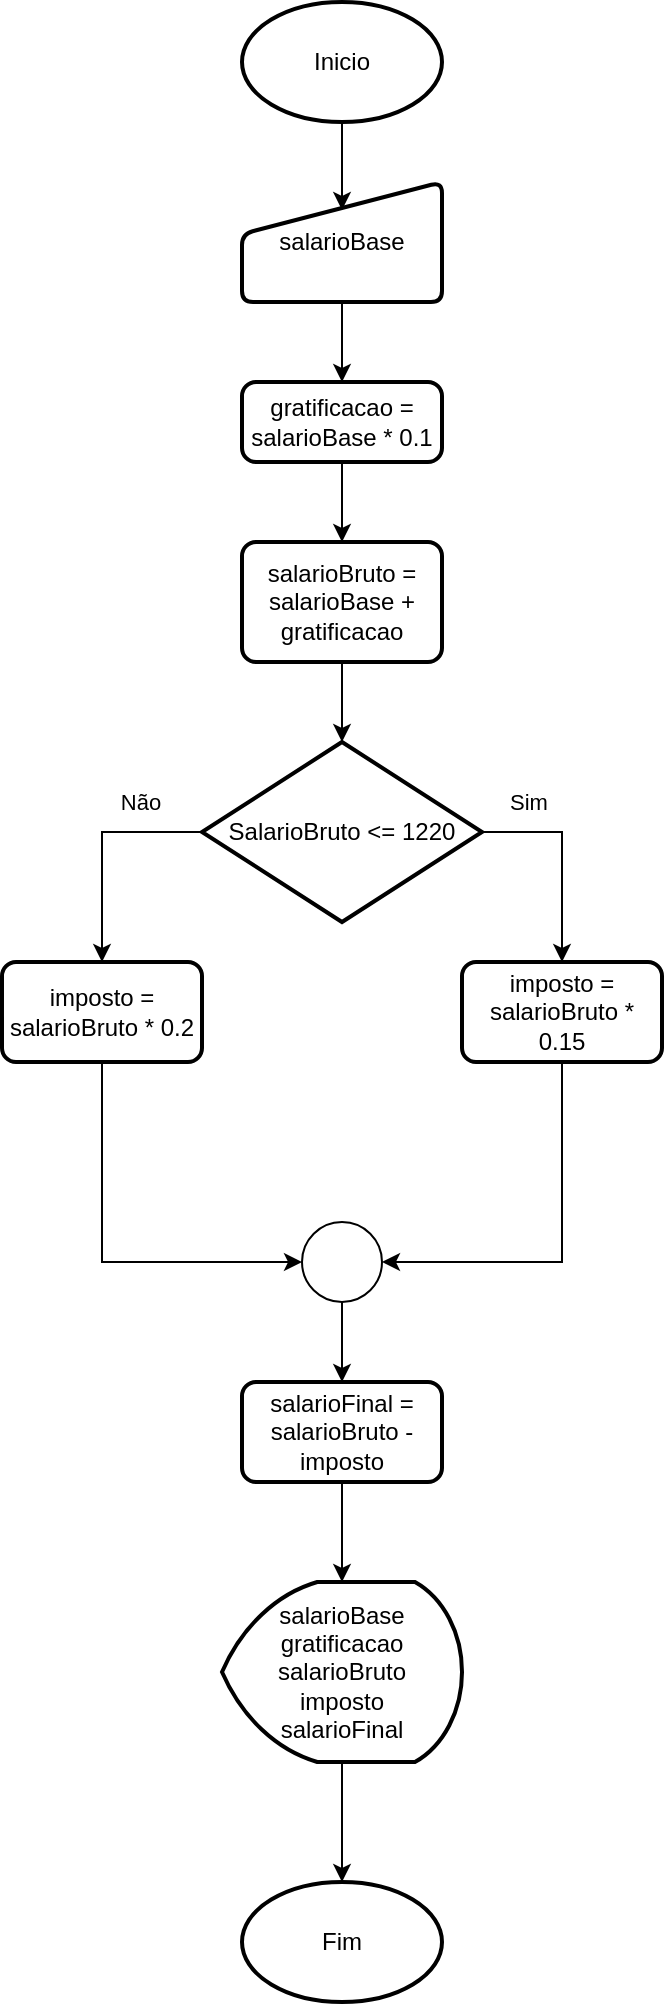<mxfile version="25.0.3">
  <diagram name="Página-1" id="Ah8NjZ5Xg5xbvG-C6Z_T">
    <mxGraphModel dx="1391" dy="731" grid="1" gridSize="10" guides="1" tooltips="1" connect="1" arrows="1" fold="1" page="1" pageScale="1" pageWidth="827" pageHeight="1169" math="0" shadow="0">
      <root>
        <mxCell id="0" />
        <mxCell id="1" parent="0" />
        <mxCell id="hnj8AC3YeiDMYb95IlZ8-1" value="Inicio" style="strokeWidth=2;html=1;shape=mxgraph.flowchart.start_1;whiteSpace=wrap;" vertex="1" parent="1">
          <mxGeometry x="350" y="50" width="100" height="60" as="geometry" />
        </mxCell>
        <mxCell id="hnj8AC3YeiDMYb95IlZ8-95" style="edgeStyle=orthogonalEdgeStyle;rounded=0;orthogonalLoop=1;jettySize=auto;html=1;exitX=0.5;exitY=1;exitDx=0;exitDy=0;entryX=0.5;entryY=0;entryDx=0;entryDy=0;" edge="1" parent="1" source="hnj8AC3YeiDMYb95IlZ8-2" target="hnj8AC3YeiDMYb95IlZ8-94">
          <mxGeometry relative="1" as="geometry" />
        </mxCell>
        <mxCell id="hnj8AC3YeiDMYb95IlZ8-2" value="salarioBase" style="html=1;strokeWidth=2;shape=manualInput;whiteSpace=wrap;rounded=1;size=26;arcSize=11;" vertex="1" parent="1">
          <mxGeometry x="350" y="140" width="100" height="60" as="geometry" />
        </mxCell>
        <mxCell id="hnj8AC3YeiDMYb95IlZ8-5" style="edgeStyle=orthogonalEdgeStyle;rounded=0;orthogonalLoop=1;jettySize=auto;html=1;exitX=0.5;exitY=1;exitDx=0;exitDy=0;exitPerimeter=0;entryX=0.5;entryY=0.233;entryDx=0;entryDy=0;entryPerimeter=0;" edge="1" parent="1" source="hnj8AC3YeiDMYb95IlZ8-1" target="hnj8AC3YeiDMYb95IlZ8-2">
          <mxGeometry relative="1" as="geometry" />
        </mxCell>
        <mxCell id="hnj8AC3YeiDMYb95IlZ8-81" style="edgeStyle=orthogonalEdgeStyle;rounded=0;orthogonalLoop=1;jettySize=auto;html=1;exitX=1;exitY=0.5;exitDx=0;exitDy=0;exitPerimeter=0;entryX=0.5;entryY=0;entryDx=0;entryDy=0;" edge="1" parent="1" source="hnj8AC3YeiDMYb95IlZ8-78" target="hnj8AC3YeiDMYb95IlZ8-80">
          <mxGeometry relative="1" as="geometry" />
        </mxCell>
        <mxCell id="hnj8AC3YeiDMYb95IlZ8-82" value="Sim" style="edgeLabel;html=1;align=center;verticalAlign=middle;resizable=0;points=[];" vertex="1" connectable="0" parent="hnj8AC3YeiDMYb95IlZ8-81">
          <mxGeometry x="-0.296" y="-5" relative="1" as="geometry">
            <mxPoint x="-14" y="-20" as="offset" />
          </mxGeometry>
        </mxCell>
        <mxCell id="hnj8AC3YeiDMYb95IlZ8-84" style="edgeStyle=orthogonalEdgeStyle;rounded=0;orthogonalLoop=1;jettySize=auto;html=1;exitX=0;exitY=0.5;exitDx=0;exitDy=0;exitPerimeter=0;entryX=0.5;entryY=0;entryDx=0;entryDy=0;" edge="1" parent="1" source="hnj8AC3YeiDMYb95IlZ8-78" target="hnj8AC3YeiDMYb95IlZ8-83">
          <mxGeometry relative="1" as="geometry" />
        </mxCell>
        <mxCell id="hnj8AC3YeiDMYb95IlZ8-85" value="Não" style="edgeLabel;html=1;align=center;verticalAlign=middle;resizable=0;points=[];" vertex="1" connectable="0" parent="hnj8AC3YeiDMYb95IlZ8-84">
          <mxGeometry x="-0.452" y="1" relative="1" as="geometry">
            <mxPoint y="-16" as="offset" />
          </mxGeometry>
        </mxCell>
        <mxCell id="hnj8AC3YeiDMYb95IlZ8-78" value="SalarioBruto &amp;lt;= 1220" style="strokeWidth=2;html=1;shape=mxgraph.flowchart.decision;whiteSpace=wrap;" vertex="1" parent="1">
          <mxGeometry x="330" y="420" width="140" height="90" as="geometry" />
        </mxCell>
        <mxCell id="hnj8AC3YeiDMYb95IlZ8-80" value="imposto = salarioBruto * 0.15" style="rounded=1;whiteSpace=wrap;html=1;absoluteArcSize=1;arcSize=14;strokeWidth=2;" vertex="1" parent="1">
          <mxGeometry x="460" y="530" width="100" height="50" as="geometry" />
        </mxCell>
        <mxCell id="hnj8AC3YeiDMYb95IlZ8-83" value="imposto = salarioBruto * 0.2" style="rounded=1;whiteSpace=wrap;html=1;absoluteArcSize=1;arcSize=14;strokeWidth=2;" vertex="1" parent="1">
          <mxGeometry x="230" y="530" width="100" height="50" as="geometry" />
        </mxCell>
        <mxCell id="hnj8AC3YeiDMYb95IlZ8-100" style="edgeStyle=orthogonalEdgeStyle;rounded=0;orthogonalLoop=1;jettySize=auto;html=1;exitX=0.5;exitY=1;exitDx=0;exitDy=0;exitPerimeter=0;entryX=0.5;entryY=0;entryDx=0;entryDy=0;" edge="1" parent="1" source="hnj8AC3YeiDMYb95IlZ8-86" target="hnj8AC3YeiDMYb95IlZ8-99">
          <mxGeometry relative="1" as="geometry" />
        </mxCell>
        <mxCell id="hnj8AC3YeiDMYb95IlZ8-86" value="" style="verticalLabelPosition=bottom;verticalAlign=top;html=1;shape=mxgraph.flowchart.on-page_reference;" vertex="1" parent="1">
          <mxGeometry x="380" y="660" width="40" height="40" as="geometry" />
        </mxCell>
        <mxCell id="hnj8AC3YeiDMYb95IlZ8-87" style="edgeStyle=orthogonalEdgeStyle;rounded=0;orthogonalLoop=1;jettySize=auto;html=1;exitX=0.5;exitY=1;exitDx=0;exitDy=0;entryX=0;entryY=0.5;entryDx=0;entryDy=0;entryPerimeter=0;" edge="1" parent="1" source="hnj8AC3YeiDMYb95IlZ8-83" target="hnj8AC3YeiDMYb95IlZ8-86">
          <mxGeometry relative="1" as="geometry" />
        </mxCell>
        <mxCell id="hnj8AC3YeiDMYb95IlZ8-88" style="edgeStyle=orthogonalEdgeStyle;rounded=0;orthogonalLoop=1;jettySize=auto;html=1;exitX=0.5;exitY=1;exitDx=0;exitDy=0;entryX=1;entryY=0.5;entryDx=0;entryDy=0;entryPerimeter=0;" edge="1" parent="1" source="hnj8AC3YeiDMYb95IlZ8-80" target="hnj8AC3YeiDMYb95IlZ8-86">
          <mxGeometry relative="1" as="geometry" />
        </mxCell>
        <mxCell id="hnj8AC3YeiDMYb95IlZ8-89" value="salarioBase&lt;div&gt;gratificacao&lt;/div&gt;&lt;div&gt;salarioBruto&lt;/div&gt;&lt;div&gt;imposto&lt;/div&gt;&lt;div&gt;salarioFinal&lt;/div&gt;" style="strokeWidth=2;html=1;shape=mxgraph.flowchart.display;whiteSpace=wrap;" vertex="1" parent="1">
          <mxGeometry x="340" y="840" width="120" height="90" as="geometry" />
        </mxCell>
        <mxCell id="hnj8AC3YeiDMYb95IlZ8-92" value="Fim" style="strokeWidth=2;html=1;shape=mxgraph.flowchart.start_1;whiteSpace=wrap;" vertex="1" parent="1">
          <mxGeometry x="350" y="990" width="100" height="60" as="geometry" />
        </mxCell>
        <mxCell id="hnj8AC3YeiDMYb95IlZ8-93" style="edgeStyle=orthogonalEdgeStyle;rounded=0;orthogonalLoop=1;jettySize=auto;html=1;exitX=0.5;exitY=1;exitDx=0;exitDy=0;exitPerimeter=0;entryX=0.5;entryY=0;entryDx=0;entryDy=0;entryPerimeter=0;" edge="1" parent="1" source="hnj8AC3YeiDMYb95IlZ8-89" target="hnj8AC3YeiDMYb95IlZ8-92">
          <mxGeometry relative="1" as="geometry" />
        </mxCell>
        <mxCell id="hnj8AC3YeiDMYb95IlZ8-97" style="edgeStyle=orthogonalEdgeStyle;rounded=0;orthogonalLoop=1;jettySize=auto;html=1;exitX=0.5;exitY=1;exitDx=0;exitDy=0;entryX=0.5;entryY=0;entryDx=0;entryDy=0;" edge="1" parent="1" source="hnj8AC3YeiDMYb95IlZ8-94" target="hnj8AC3YeiDMYb95IlZ8-96">
          <mxGeometry relative="1" as="geometry" />
        </mxCell>
        <mxCell id="hnj8AC3YeiDMYb95IlZ8-94" value="gratificacao = salarioBase * 0.1" style="rounded=1;whiteSpace=wrap;html=1;absoluteArcSize=1;arcSize=14;strokeWidth=2;" vertex="1" parent="1">
          <mxGeometry x="350" y="240" width="100" height="40" as="geometry" />
        </mxCell>
        <mxCell id="hnj8AC3YeiDMYb95IlZ8-96" value="salarioBruto = salarioBase + gratificacao" style="rounded=1;whiteSpace=wrap;html=1;absoluteArcSize=1;arcSize=14;strokeWidth=2;" vertex="1" parent="1">
          <mxGeometry x="350" y="320" width="100" height="60" as="geometry" />
        </mxCell>
        <mxCell id="hnj8AC3YeiDMYb95IlZ8-98" style="edgeStyle=orthogonalEdgeStyle;rounded=0;orthogonalLoop=1;jettySize=auto;html=1;exitX=0.5;exitY=1;exitDx=0;exitDy=0;entryX=0.5;entryY=0;entryDx=0;entryDy=0;entryPerimeter=0;" edge="1" parent="1" source="hnj8AC3YeiDMYb95IlZ8-96" target="hnj8AC3YeiDMYb95IlZ8-78">
          <mxGeometry relative="1" as="geometry" />
        </mxCell>
        <mxCell id="hnj8AC3YeiDMYb95IlZ8-99" value="salarioFinal = salarioBruto - imposto" style="rounded=1;whiteSpace=wrap;html=1;absoluteArcSize=1;arcSize=14;strokeWidth=2;" vertex="1" parent="1">
          <mxGeometry x="350" y="740" width="100" height="50" as="geometry" />
        </mxCell>
        <mxCell id="hnj8AC3YeiDMYb95IlZ8-101" style="edgeStyle=orthogonalEdgeStyle;rounded=0;orthogonalLoop=1;jettySize=auto;html=1;exitX=0.5;exitY=1;exitDx=0;exitDy=0;entryX=0.5;entryY=0;entryDx=0;entryDy=0;entryPerimeter=0;" edge="1" parent="1" source="hnj8AC3YeiDMYb95IlZ8-99" target="hnj8AC3YeiDMYb95IlZ8-89">
          <mxGeometry relative="1" as="geometry" />
        </mxCell>
      </root>
    </mxGraphModel>
  </diagram>
</mxfile>
